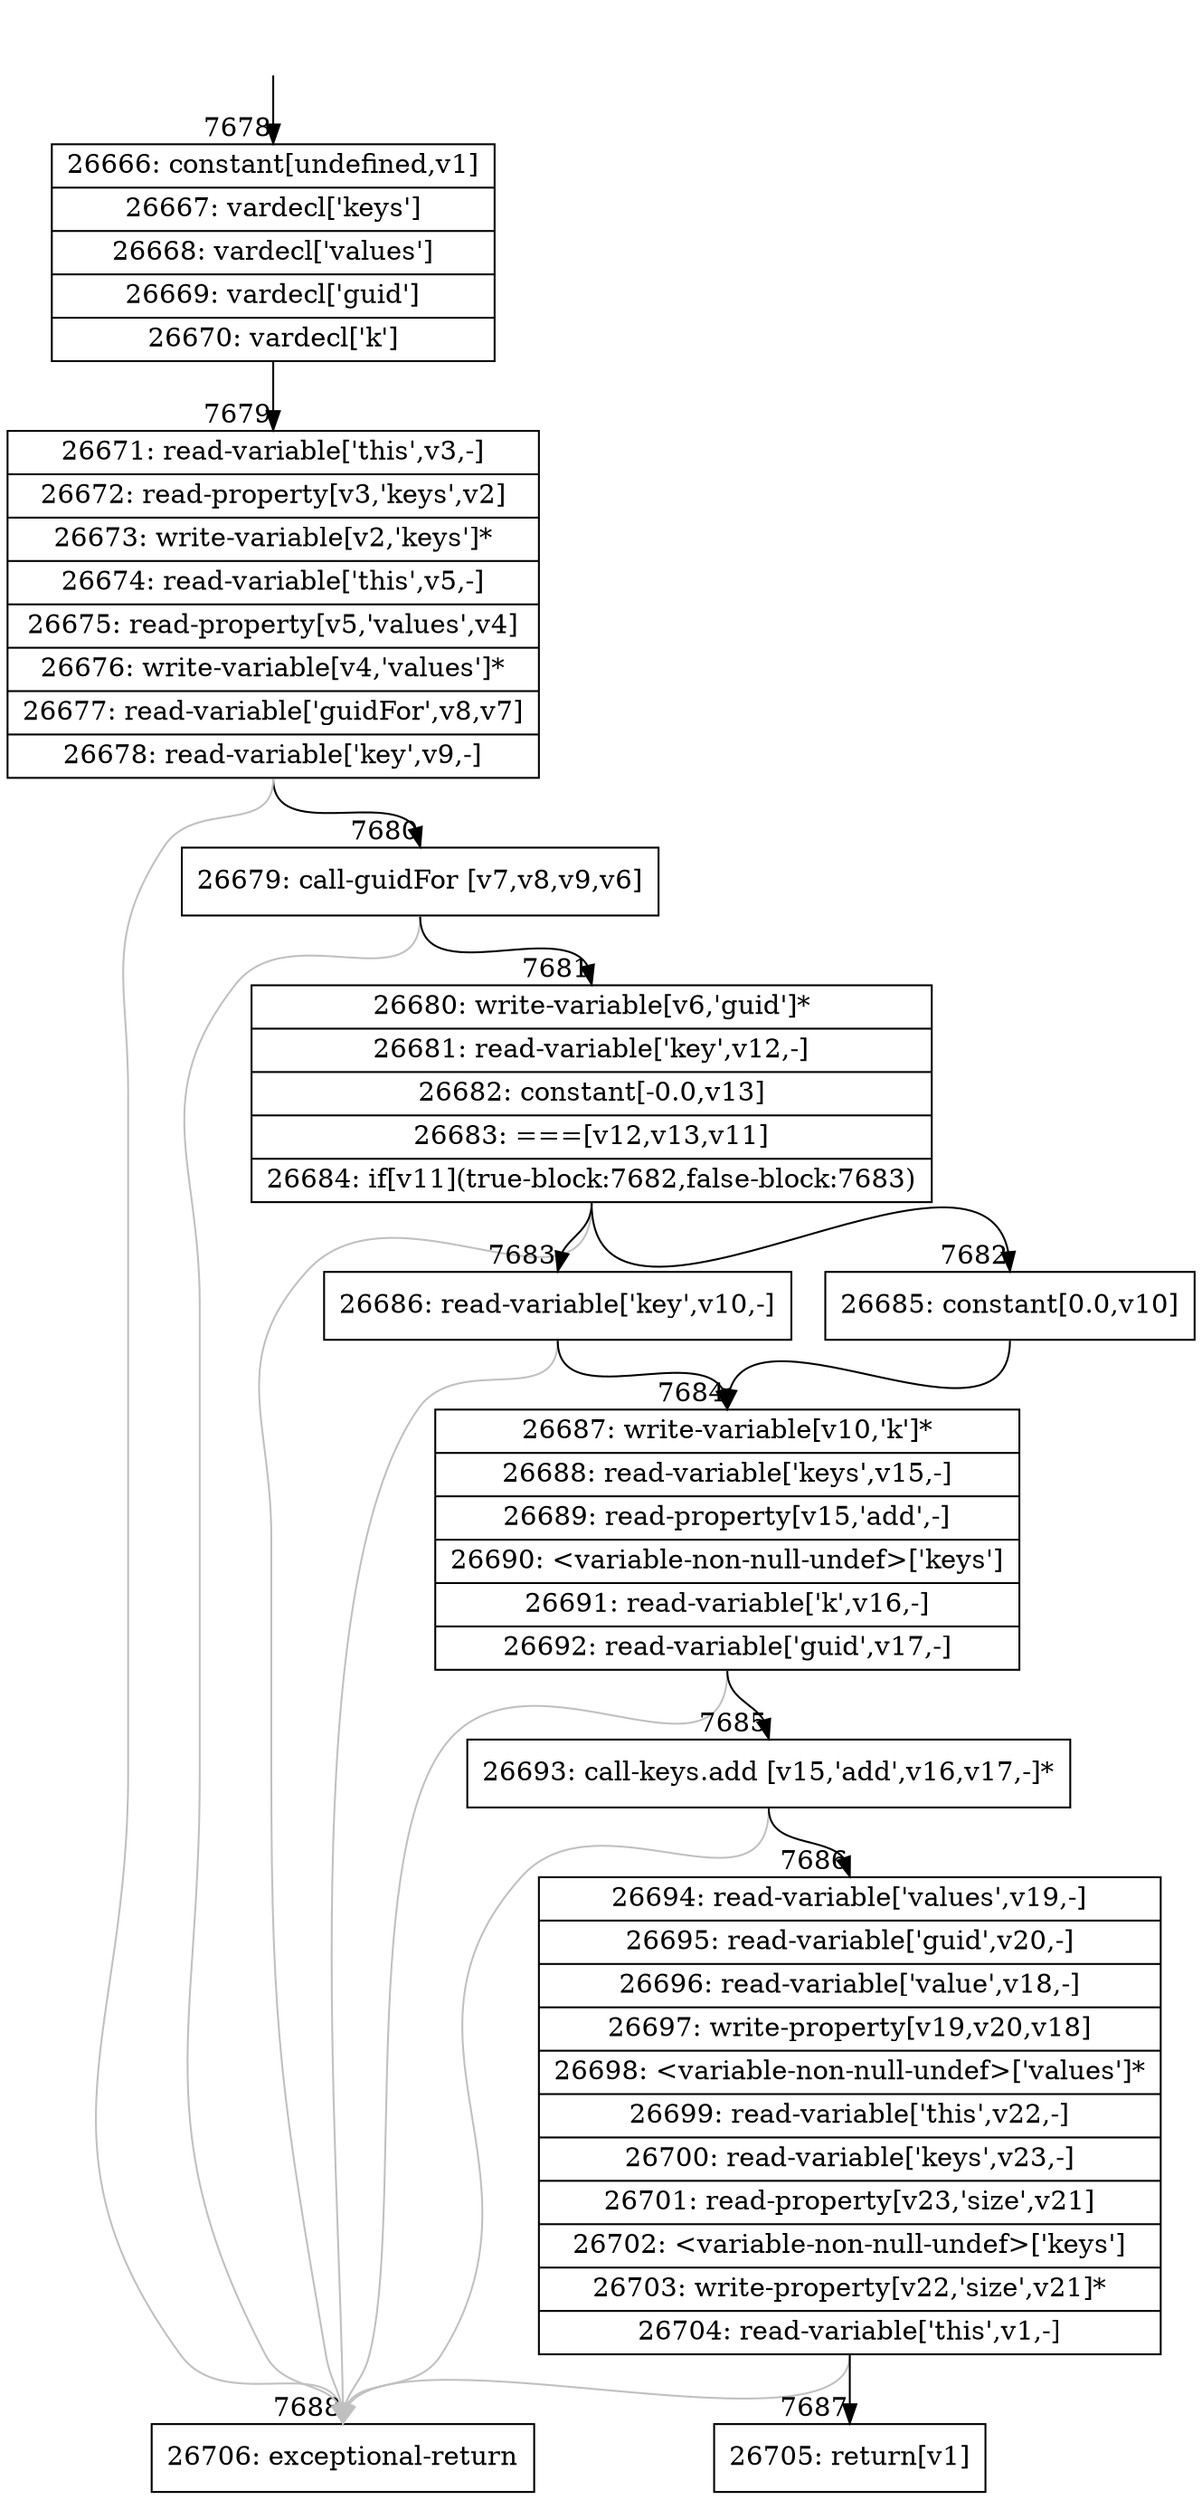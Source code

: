 digraph {
rankdir="TD"
BB_entry647[shape=none,label=""];
BB_entry647 -> BB7678 [tailport=s, headport=n, headlabel="    7678"]
BB7678 [shape=record label="{26666: constant[undefined,v1]|26667: vardecl['keys']|26668: vardecl['values']|26669: vardecl['guid']|26670: vardecl['k']}" ] 
BB7678 -> BB7679 [tailport=s, headport=n, headlabel="      7679"]
BB7679 [shape=record label="{26671: read-variable['this',v3,-]|26672: read-property[v3,'keys',v2]|26673: write-variable[v2,'keys']*|26674: read-variable['this',v5,-]|26675: read-property[v5,'values',v4]|26676: write-variable[v4,'values']*|26677: read-variable['guidFor',v8,v7]|26678: read-variable['key',v9,-]}" ] 
BB7679 -> BB7680 [tailport=s, headport=n, headlabel="      7680"]
BB7679 -> BB7688 [tailport=s, headport=n, color=gray, headlabel="      7688"]
BB7680 [shape=record label="{26679: call-guidFor [v7,v8,v9,v6]}" ] 
BB7680 -> BB7681 [tailport=s, headport=n, headlabel="      7681"]
BB7680 -> BB7688 [tailport=s, headport=n, color=gray]
BB7681 [shape=record label="{26680: write-variable[v6,'guid']*|26681: read-variable['key',v12,-]|26682: constant[-0.0,v13]|26683: ===[v12,v13,v11]|26684: if[v11](true-block:7682,false-block:7683)}" ] 
BB7681 -> BB7682 [tailport=s, headport=n, headlabel="      7682"]
BB7681 -> BB7683 [tailport=s, headport=n, headlabel="      7683"]
BB7681 -> BB7688 [tailport=s, headport=n, color=gray]
BB7682 [shape=record label="{26685: constant[0.0,v10]}" ] 
BB7682 -> BB7684 [tailport=s, headport=n, headlabel="      7684"]
BB7683 [shape=record label="{26686: read-variable['key',v10,-]}" ] 
BB7683 -> BB7684 [tailport=s, headport=n]
BB7683 -> BB7688 [tailport=s, headport=n, color=gray]
BB7684 [shape=record label="{26687: write-variable[v10,'k']*|26688: read-variable['keys',v15,-]|26689: read-property[v15,'add',-]|26690: \<variable-non-null-undef\>['keys']|26691: read-variable['k',v16,-]|26692: read-variable['guid',v17,-]}" ] 
BB7684 -> BB7685 [tailport=s, headport=n, headlabel="      7685"]
BB7684 -> BB7688 [tailport=s, headport=n, color=gray]
BB7685 [shape=record label="{26693: call-keys.add [v15,'add',v16,v17,-]*}" ] 
BB7685 -> BB7686 [tailport=s, headport=n, headlabel="      7686"]
BB7685 -> BB7688 [tailport=s, headport=n, color=gray]
BB7686 [shape=record label="{26694: read-variable['values',v19,-]|26695: read-variable['guid',v20,-]|26696: read-variable['value',v18,-]|26697: write-property[v19,v20,v18]|26698: \<variable-non-null-undef\>['values']*|26699: read-variable['this',v22,-]|26700: read-variable['keys',v23,-]|26701: read-property[v23,'size',v21]|26702: \<variable-non-null-undef\>['keys']|26703: write-property[v22,'size',v21]*|26704: read-variable['this',v1,-]}" ] 
BB7686 -> BB7687 [tailport=s, headport=n, headlabel="      7687"]
BB7686 -> BB7688 [tailport=s, headport=n, color=gray]
BB7687 [shape=record label="{26705: return[v1]}" ] 
BB7688 [shape=record label="{26706: exceptional-return}" ] 
//#$~ 14197
}
